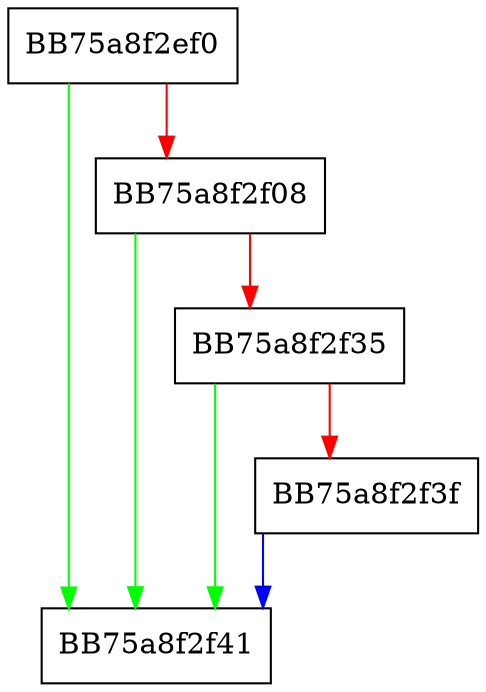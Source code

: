 digraph get_driver_stats {
  node [shape="box"];
  graph [splines=ortho];
  BB75a8f2ef0 -> BB75a8f2f41 [color="green"];
  BB75a8f2ef0 -> BB75a8f2f08 [color="red"];
  BB75a8f2f08 -> BB75a8f2f41 [color="green"];
  BB75a8f2f08 -> BB75a8f2f35 [color="red"];
  BB75a8f2f35 -> BB75a8f2f41 [color="green"];
  BB75a8f2f35 -> BB75a8f2f3f [color="red"];
  BB75a8f2f3f -> BB75a8f2f41 [color="blue"];
}